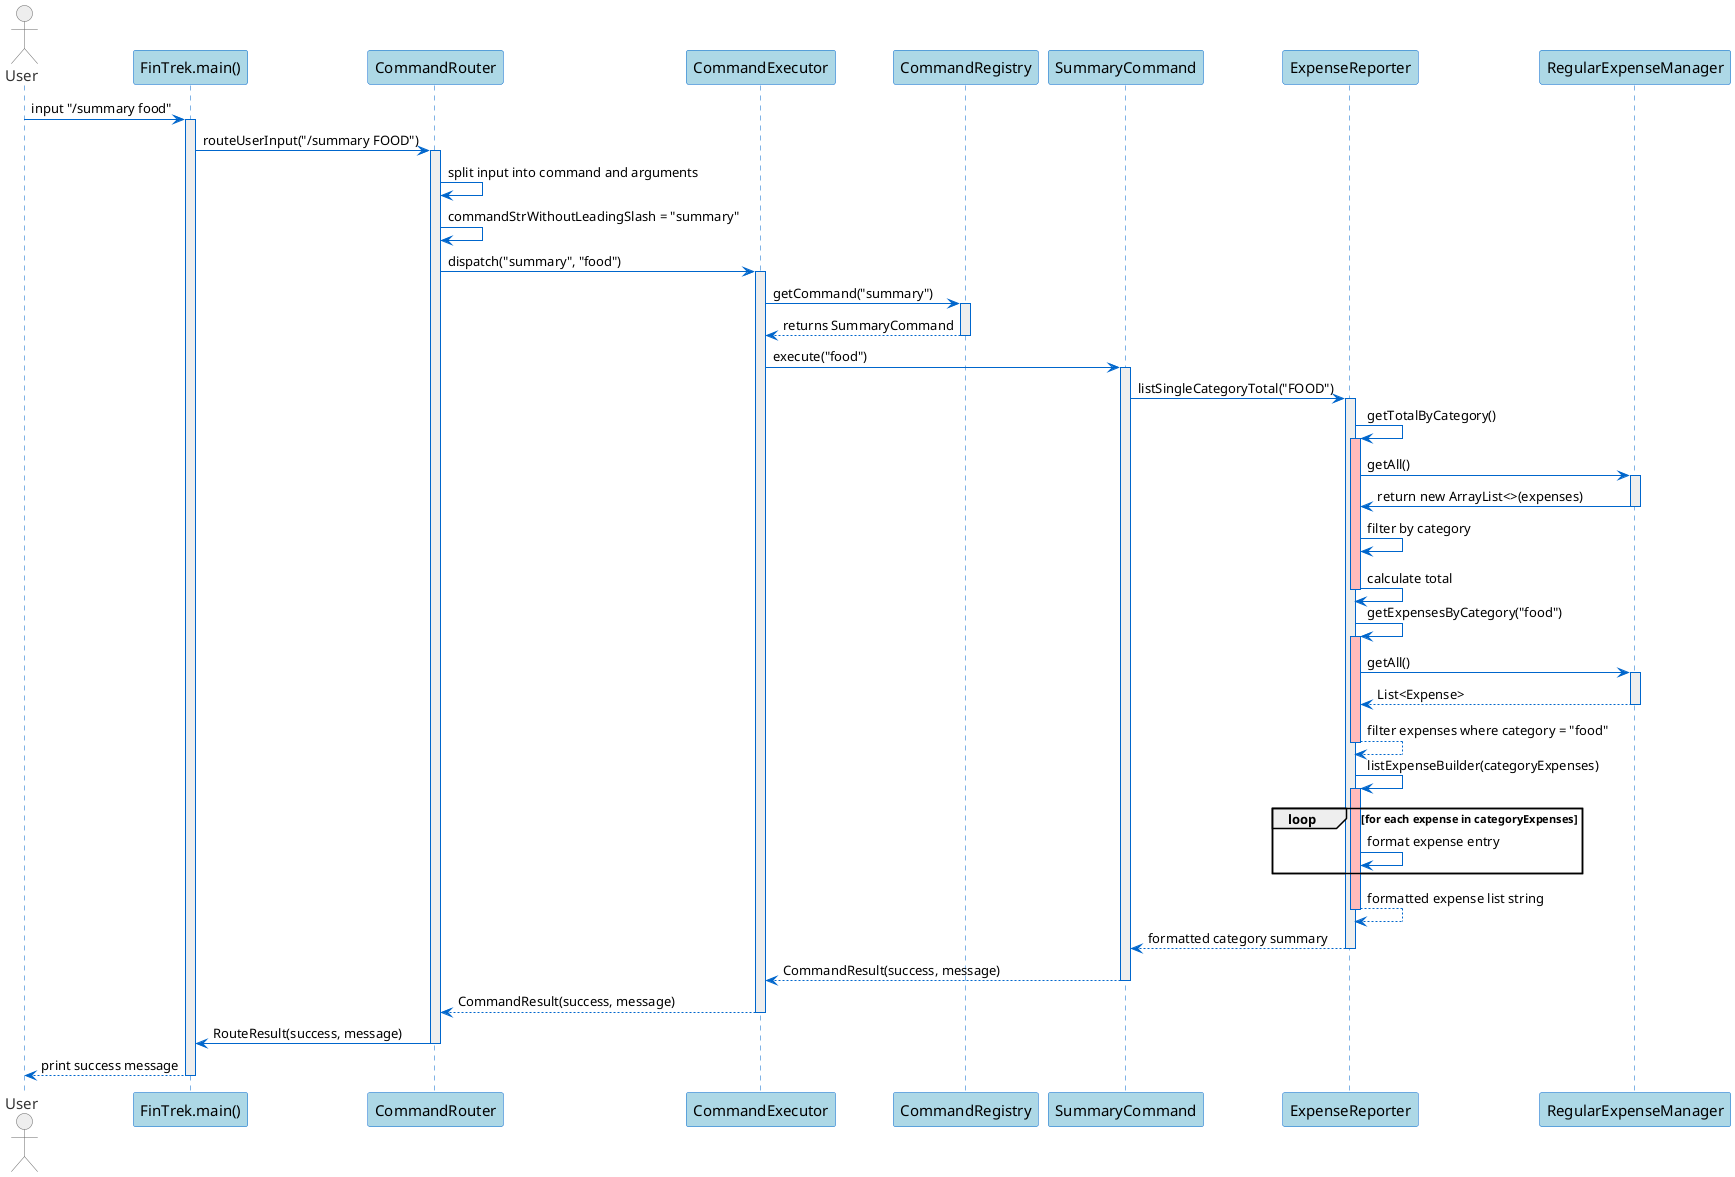 @startuml
skinparam sequence {
  ArrowColor #0066CC
  LifeLineBorderColor #0066CC
  LifeLineBackgroundColor #EEEEEE

  ParticipantBorderColor #0066CC
  ParticipantBackgroundColor #ADD8E6
  ParticipantFontColor #000000
  ParticipantFontSize 15

  ActorBorderColor #666666
  ActorBackgroundColor #EEEEEE
  ActorFontColor #333333
  ActorFontSize 15
}

skinparam note {
  BackgroundColor #FFE9B3
  BorderColor #E8C174
}

actor "User" as user
participant "FinTrek.main()" as FT
participant "CommandRouter" as router
participant "CommandExecutor" as executor
participant "CommandRegistry" as registry
participant "SummaryCommand" as SC
participant "ExpenseReporter" as ER
participant "RegularExpenseManager" as REM

user -> FT: input "/summary food"
activate FT

FT -> router: routeUserInput("/summary FOOD")
activate router

router -> router: split input into command and arguments
router -> router: commandStrWithoutLeadingSlash = "summary"

router -> executor: dispatch("summary", "food")
activate executor

executor -> registry: getCommand("summary")
activate registry

registry --> executor: returns SummaryCommand
deactivate registry

executor -> SC: execute("food")
activate SC

SC -> ER: listSingleCategoryTotal("FOOD")
activate ER

ER -> ER: getTotalByCategory()
activate ER #FFBBBB

ER -> REM: getAll()
activate REM

REM -> ER: return new ArrayList<>(expenses)
deactivate REM

ER -> ER: filter by category
ER -> ER: calculate total
deactivate ER

ER -> ER: getExpensesByCategory("food")
activate ER #FFBBBB

ER -> REM: getAll()
activate REM

REM --> ER: List<Expense>
deactivate REM

ER --> ER: filter expenses where category = "food"
deactivate ER

ER -> ER: listExpenseBuilder(categoryExpenses)
activate ER #FFBBBB

loop for each expense in categoryExpenses
ER -> ER: format expense entry
end

ER --> ER: formatted expense list string
deactivate ER

ER --> SC: formatted category summary
deactivate ER

SC --> executor: CommandResult(success, message)
deactivate SC

executor --> router: CommandResult(success, message)
deactivate executor

router -> FT: RouteResult(success, message)
deactivate router

FT --> user: print success message
deactivate FT

@enduml